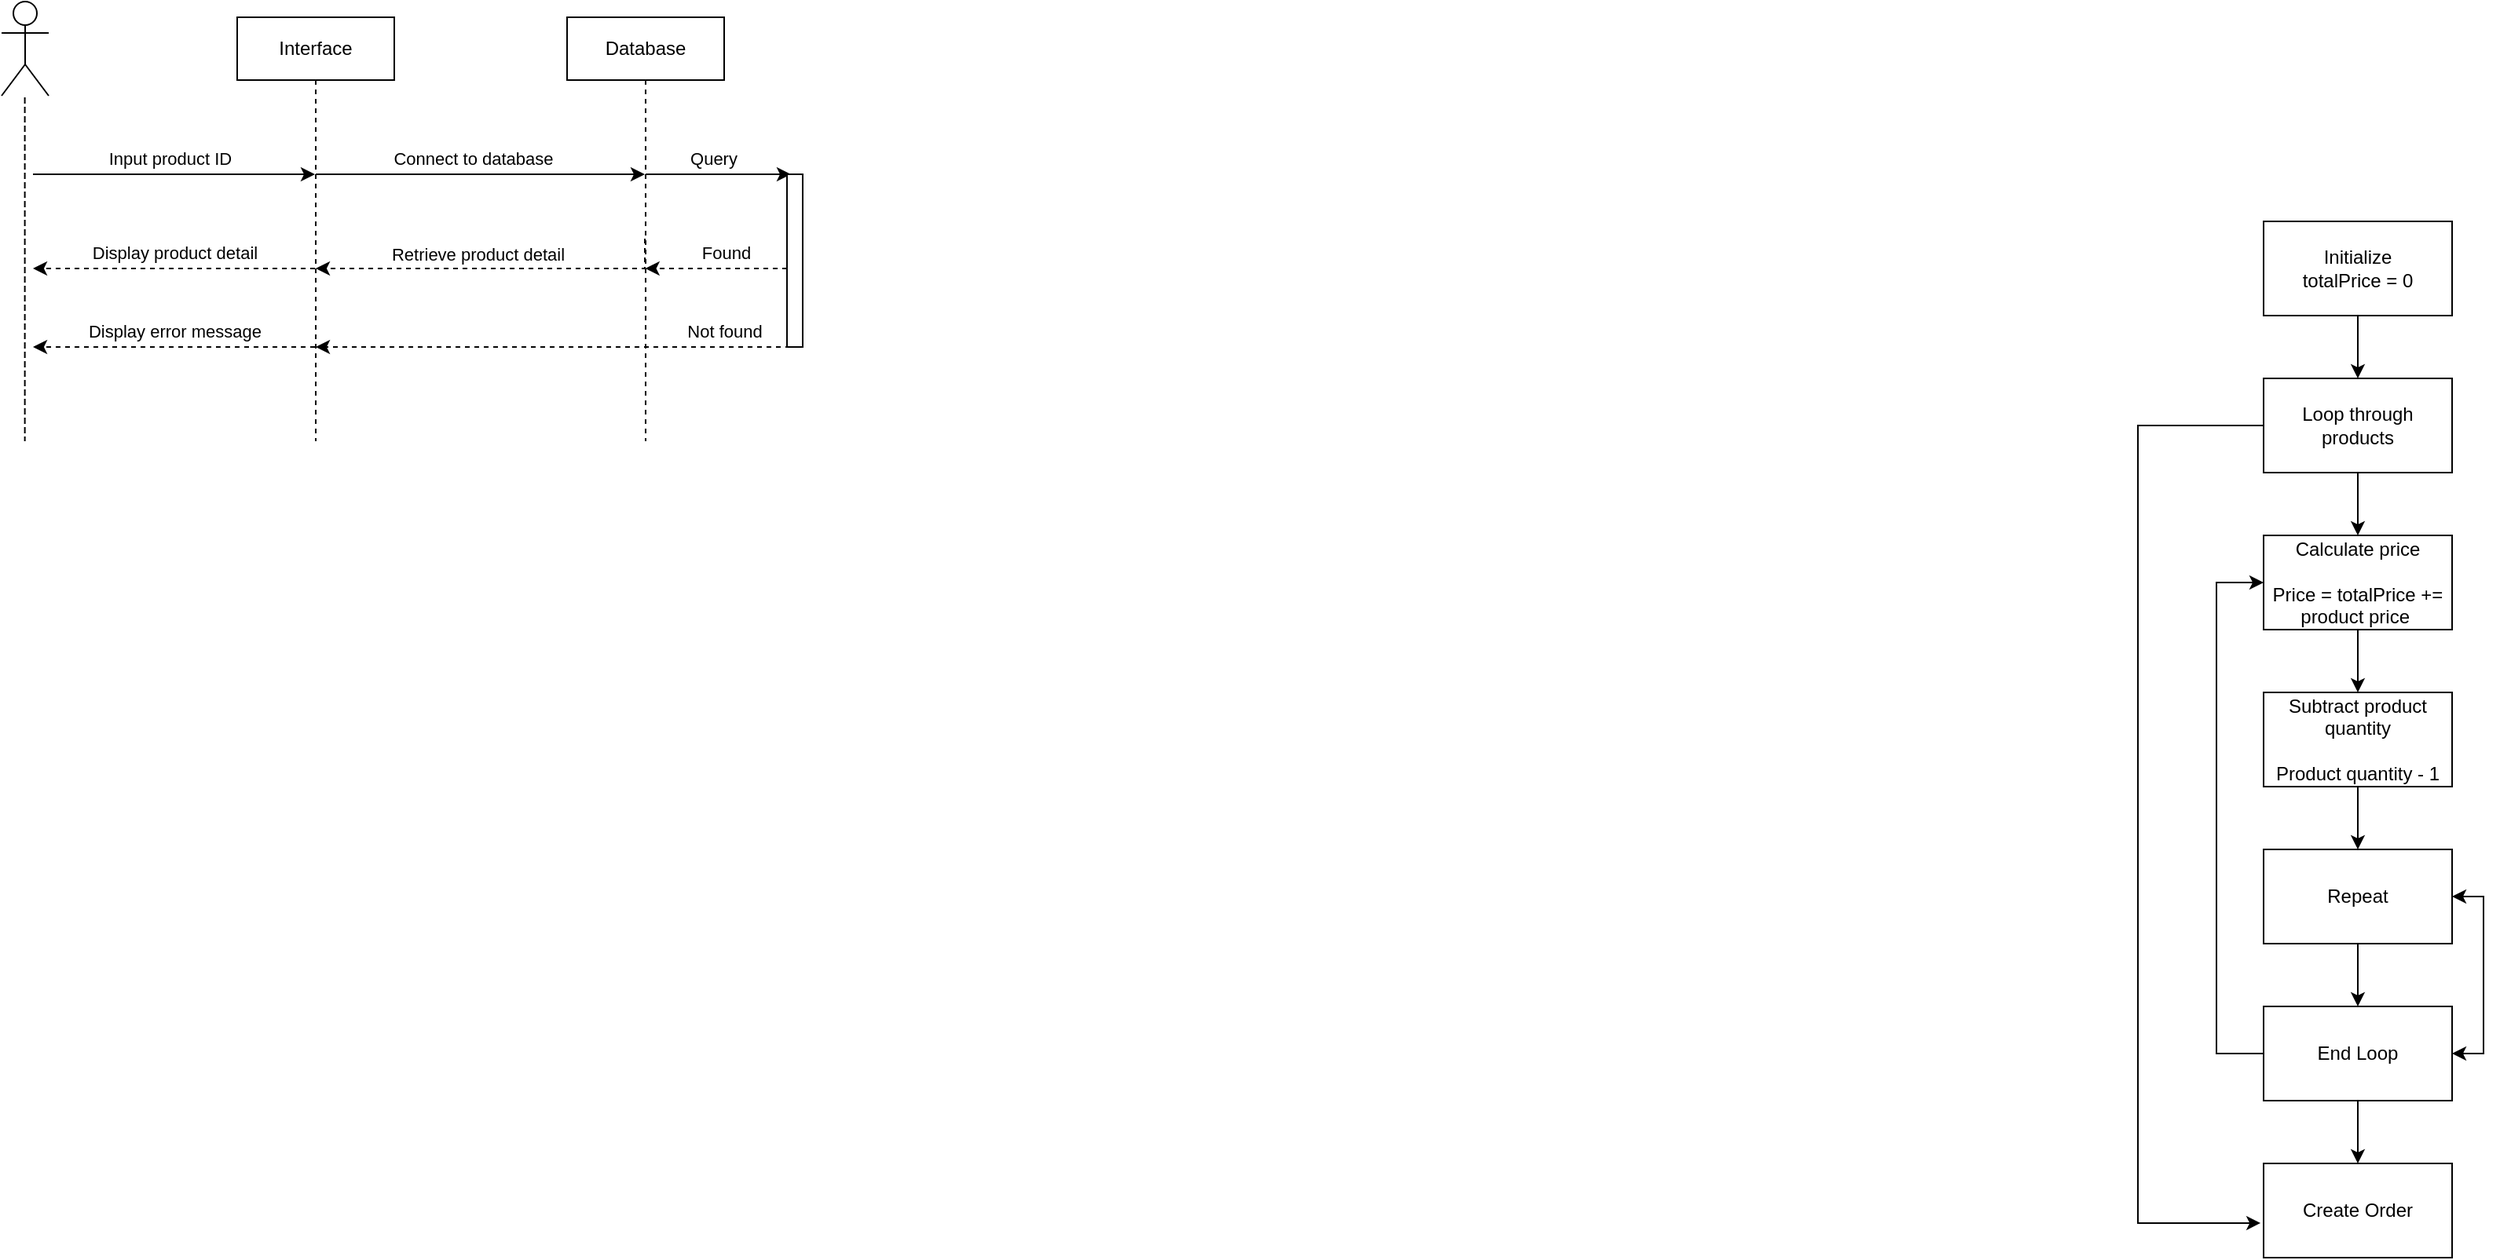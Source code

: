 <mxfile version="21.0.1" type="device"><diagram name="Page-1" id="2YBvvXClWsGukQMizWep"><mxGraphModel dx="1573" dy="2647" grid="1" gridSize="10" guides="1" tooltips="1" connect="1" arrows="1" fold="1" page="1" pageScale="1" pageWidth="850" pageHeight="1100" math="0" shadow="0"><root><mxCell id="0"/><mxCell id="1" parent="0"/><mxCell id="9uaVxFoVfmgOhaibGiBQ-79" style="edgeStyle=elbowEdgeStyle;rounded=0;orthogonalLoop=1;jettySize=auto;html=1;elbow=vertical;curved=0;dashed=1;endArrow=classic;endFill=1;" parent="1" source="aM9ryv3xv72pqoxQDRHE-1" edge="1"><mxGeometry relative="1" as="geometry"><mxPoint x="170" y="210" as="targetPoint"/></mxGeometry></mxCell><mxCell id="9uaVxFoVfmgOhaibGiBQ-80" value="Display product detail" style="edgeLabel;html=1;align=center;verticalAlign=middle;resizable=0;points=[];" parent="9uaVxFoVfmgOhaibGiBQ-79" vertex="1" connectable="0"><mxGeometry x="-0.138" y="1" relative="1" as="geometry"><mxPoint x="-12" y="-11" as="offset"/></mxGeometry></mxCell><mxCell id="aM9ryv3xv72pqoxQDRHE-1" value="Interface" style="shape=umlLifeline;perimeter=lifelinePerimeter;whiteSpace=wrap;html=1;container=0;dropTarget=0;collapsible=0;recursiveResize=0;outlineConnect=0;portConstraint=eastwest;newEdgeStyle={&quot;edgeStyle&quot;:&quot;elbowEdgeStyle&quot;,&quot;elbow&quot;:&quot;vertical&quot;,&quot;curved&quot;:0,&quot;rounded&quot;:0};" parent="1" vertex="1"><mxGeometry x="300" y="50" width="100" height="270" as="geometry"/></mxCell><mxCell id="9uaVxFoVfmgOhaibGiBQ-73" style="edgeStyle=elbowEdgeStyle;rounded=0;orthogonalLoop=1;jettySize=auto;html=1;elbow=vertical;curved=0;entryX=0.25;entryY=0;entryDx=0;entryDy=0;endArrow=classic;endFill=1;" parent="1" source="aM9ryv3xv72pqoxQDRHE-5" target="9uaVxFoVfmgOhaibGiBQ-61" edge="1"><mxGeometry relative="1" as="geometry"><Array as="points"><mxPoint x="620" y="150"/></Array></mxGeometry></mxCell><mxCell id="9uaVxFoVfmgOhaibGiBQ-74" value="Query" style="edgeLabel;html=1;align=center;verticalAlign=middle;resizable=0;points=[];" parent="9uaVxFoVfmgOhaibGiBQ-73" vertex="1" connectable="0"><mxGeometry x="-0.17" y="2" relative="1" as="geometry"><mxPoint x="4" y="-8" as="offset"/></mxGeometry></mxCell><mxCell id="9uaVxFoVfmgOhaibGiBQ-77" style="edgeStyle=elbowEdgeStyle;rounded=0;orthogonalLoop=1;jettySize=auto;html=1;elbow=vertical;curved=0;endArrow=classic;endFill=1;dashed=1;" parent="1" target="aM9ryv3xv72pqoxQDRHE-1" edge="1"><mxGeometry relative="1" as="geometry"><mxPoint x="559.5" y="191" as="sourcePoint"/><mxPoint x="349.833" y="191" as="targetPoint"/><Array as="points"><mxPoint x="540" y="210"/><mxPoint x="400" y="206"/><mxPoint x="550" y="246"/><mxPoint x="390" y="216"/><mxPoint x="540" y="266"/><mxPoint x="510" y="206"/></Array></mxGeometry></mxCell><mxCell id="9uaVxFoVfmgOhaibGiBQ-78" value="Retrieve product detail" style="edgeLabel;html=1;align=center;verticalAlign=middle;resizable=0;points=[];" parent="9uaVxFoVfmgOhaibGiBQ-77" vertex="1" connectable="0"><mxGeometry x="-0.276" y="-1" relative="1" as="geometry"><mxPoint x="-43" y="-8" as="offset"/></mxGeometry></mxCell><mxCell id="aM9ryv3xv72pqoxQDRHE-5" value="Database" style="shape=umlLifeline;perimeter=lifelinePerimeter;whiteSpace=wrap;html=1;container=0;dropTarget=0;collapsible=0;recursiveResize=0;outlineConnect=0;portConstraint=eastwest;newEdgeStyle={&quot;edgeStyle&quot;:&quot;elbowEdgeStyle&quot;,&quot;elbow&quot;:&quot;vertical&quot;,&quot;curved&quot;:0,&quot;rounded&quot;:0};" parent="1" vertex="1"><mxGeometry x="510" y="50" width="100" height="270" as="geometry"/></mxCell><mxCell id="9uaVxFoVfmgOhaibGiBQ-22" style="edgeStyle=orthogonalEdgeStyle;rounded=0;orthogonalLoop=1;jettySize=auto;html=1;dashed=1;endArrow=none;endFill=0;startArrow=none;" parent="1" edge="1"><mxGeometry relative="1" as="geometry"><mxPoint x="164.82" y="320" as="sourcePoint"/><mxPoint x="164.82" y="320" as="targetPoint"/><Array as="points"><mxPoint x="164.82" y="100"/><mxPoint x="164.82" y="100"/></Array></mxGeometry></mxCell><mxCell id="9uaVxFoVfmgOhaibGiBQ-3" value="" style="shape=umlActor;verticalLabelPosition=bottom;verticalAlign=top;html=1;outlineConnect=0;" parent="1" vertex="1"><mxGeometry x="150" y="40" width="30" height="60" as="geometry"/></mxCell><mxCell id="9uaVxFoVfmgOhaibGiBQ-7" style="edgeStyle=elbowEdgeStyle;rounded=0;orthogonalLoop=1;jettySize=auto;html=1;elbow=vertical;curved=0;" parent="1" source="aM9ryv3xv72pqoxQDRHE-1" target="aM9ryv3xv72pqoxQDRHE-5" edge="1"><mxGeometry relative="1" as="geometry"><mxPoint x="350.024" y="232" as="sourcePoint"/><mxPoint x="559.5" y="232" as="targetPoint"/><Array as="points"><mxPoint x="440" y="150"/><mxPoint x="400" y="130"/><mxPoint x="380" y="130"/><mxPoint x="500" y="140"/><mxPoint x="490" y="170"/><mxPoint x="490" y="250"/><mxPoint x="390" y="240"/><mxPoint x="380" y="170"/><mxPoint x="390" y="182"/><mxPoint x="520" y="282"/><mxPoint x="510" y="312"/><mxPoint x="510" y="182"/><mxPoint x="530" y="202"/><mxPoint x="520" y="202"/><mxPoint x="490" y="212"/><mxPoint x="400" y="212"/><mxPoint x="460" y="182"/></Array></mxGeometry></mxCell><mxCell id="9uaVxFoVfmgOhaibGiBQ-8" value="Connect to database" style="edgeLabel;html=1;align=center;verticalAlign=middle;resizable=0;points=[];" parent="9uaVxFoVfmgOhaibGiBQ-7" vertex="1" connectable="0"><mxGeometry x="-0.181" y="-1" relative="1" as="geometry"><mxPoint x="14" y="-11" as="offset"/></mxGeometry></mxCell><mxCell id="9uaVxFoVfmgOhaibGiBQ-23" style="edgeStyle=elbowEdgeStyle;rounded=0;orthogonalLoop=1;jettySize=auto;html=1;elbow=vertical;curved=0;endArrow=classic;endFill=1;" parent="1" target="aM9ryv3xv72pqoxQDRHE-1" edge="1"><mxGeometry relative="1" as="geometry"><mxPoint x="170" y="150.0" as="sourcePoint"/><Array as="points"><mxPoint x="290" y="150"/></Array></mxGeometry></mxCell><mxCell id="9uaVxFoVfmgOhaibGiBQ-24" value="Input product ID" style="edgeLabel;html=1;align=center;verticalAlign=middle;resizable=0;points=[];" parent="9uaVxFoVfmgOhaibGiBQ-23" vertex="1" connectable="0"><mxGeometry x="-0.033" relative="1" as="geometry"><mxPoint y="-10" as="offset"/></mxGeometry></mxCell><mxCell id="9uaVxFoVfmgOhaibGiBQ-59" style="edgeStyle=elbowEdgeStyle;rounded=0;orthogonalLoop=1;jettySize=auto;html=1;elbow=vertical;curved=0;dashed=1;endArrow=classic;endFill=1;" parent="1" source="aM9ryv3xv72pqoxQDRHE-1" edge="1"><mxGeometry relative="1" as="geometry"><mxPoint x="170" y="260" as="targetPoint"/><mxPoint x="349.5" y="219.667" as="sourcePoint"/><Array as="points"><mxPoint x="320" y="260"/><mxPoint x="300" y="240"/><mxPoint x="320" y="290"/><mxPoint x="220" y="270"/></Array></mxGeometry></mxCell><mxCell id="9uaVxFoVfmgOhaibGiBQ-60" value="Display error message" style="edgeLabel;html=1;align=center;verticalAlign=middle;resizable=0;points=[];" parent="9uaVxFoVfmgOhaibGiBQ-59" vertex="1" connectable="0"><mxGeometry x="-0.272" y="1" relative="1" as="geometry"><mxPoint x="-24" y="-11" as="offset"/></mxGeometry></mxCell><mxCell id="9uaVxFoVfmgOhaibGiBQ-76" style="edgeStyle=orthogonalEdgeStyle;rounded=0;orthogonalLoop=1;jettySize=auto;html=1;endArrow=classic;endFill=1;dashed=1;" parent="1" edge="1"><mxGeometry relative="1" as="geometry"><mxPoint x="650" y="210" as="sourcePoint"/><mxPoint x="559.833" y="210" as="targetPoint"/><Array as="points"><mxPoint x="590" y="210"/><mxPoint x="590" y="210"/></Array></mxGeometry></mxCell><mxCell id="9uaVxFoVfmgOhaibGiBQ-81" value="Found" style="edgeLabel;html=1;align=center;verticalAlign=middle;resizable=0;points=[];" parent="9uaVxFoVfmgOhaibGiBQ-76" vertex="1" connectable="0"><mxGeometry x="0.213" relative="1" as="geometry"><mxPoint x="15" y="-10" as="offset"/></mxGeometry></mxCell><mxCell id="9uaVxFoVfmgOhaibGiBQ-61" value="" style="rounded=0;whiteSpace=wrap;html=1;" parent="1" vertex="1"><mxGeometry x="650" y="150" width="10" height="110" as="geometry"/></mxCell><mxCell id="9uaVxFoVfmgOhaibGiBQ-82" style="edgeStyle=orthogonalEdgeStyle;rounded=0;orthogonalLoop=1;jettySize=auto;html=1;endArrow=classic;endFill=1;dashed=1;" parent="1" target="aM9ryv3xv72pqoxQDRHE-1" edge="1"><mxGeometry relative="1" as="geometry"><mxPoint x="650" y="240" as="sourcePoint"/><mxPoint x="559.833" y="240" as="targetPoint"/><Array as="points"><mxPoint x="650" y="260"/></Array></mxGeometry></mxCell><mxCell id="9uaVxFoVfmgOhaibGiBQ-83" value="Not found" style="edgeLabel;html=1;align=center;verticalAlign=middle;resizable=0;points=[];" parent="9uaVxFoVfmgOhaibGiBQ-82" vertex="1" connectable="0"><mxGeometry x="0.213" relative="1" as="geometry"><mxPoint x="134" y="-10" as="offset"/></mxGeometry></mxCell><mxCell id="9uaVxFoVfmgOhaibGiBQ-107" style="edgeStyle=orthogonalEdgeStyle;rounded=0;orthogonalLoop=1;jettySize=auto;html=1;entryX=0.5;entryY=0;entryDx=0;entryDy=0;endArrow=classic;endFill=1;" parent="1" source="9uaVxFoVfmgOhaibGiBQ-108" target="9uaVxFoVfmgOhaibGiBQ-111" edge="1"><mxGeometry relative="1" as="geometry"/></mxCell><mxCell id="9uaVxFoVfmgOhaibGiBQ-108" value="Initialize&lt;br&gt;totalPrice = 0" style="rounded=0;whiteSpace=wrap;html=1;" parent="1" vertex="1"><mxGeometry x="1590" y="180" width="120" height="60" as="geometry"/></mxCell><mxCell id="9uaVxFoVfmgOhaibGiBQ-109" style="edgeStyle=orthogonalEdgeStyle;rounded=0;orthogonalLoop=1;jettySize=auto;html=1;entryX=0.5;entryY=0;entryDx=0;entryDy=0;startArrow=none;startFill=0;endArrow=classic;endFill=1;" parent="1" source="9uaVxFoVfmgOhaibGiBQ-111" target="9uaVxFoVfmgOhaibGiBQ-114" edge="1"><mxGeometry relative="1" as="geometry"/></mxCell><mxCell id="9uaVxFoVfmgOhaibGiBQ-110" style="edgeStyle=orthogonalEdgeStyle;rounded=0;orthogonalLoop=1;jettySize=auto;html=1;startArrow=none;startFill=0;endArrow=classic;endFill=1;entryX=-0.016;entryY=0.633;entryDx=0;entryDy=0;entryPerimeter=0;" parent="1" source="9uaVxFoVfmgOhaibGiBQ-111" target="9uaVxFoVfmgOhaibGiBQ-122" edge="1"><mxGeometry relative="1" as="geometry"><mxPoint x="1510" y="750" as="targetPoint"/><Array as="points"><mxPoint x="1510" y="310"/><mxPoint x="1510" y="818"/></Array></mxGeometry></mxCell><mxCell id="9uaVxFoVfmgOhaibGiBQ-111" value="Loop through products" style="rounded=0;whiteSpace=wrap;html=1;" parent="1" vertex="1"><mxGeometry x="1590" y="280" width="120" height="60" as="geometry"/></mxCell><mxCell id="9uaVxFoVfmgOhaibGiBQ-112" style="edgeStyle=orthogonalEdgeStyle;rounded=0;orthogonalLoop=1;jettySize=auto;html=1;entryX=0.5;entryY=0;entryDx=0;entryDy=0;startArrow=none;startFill=0;endArrow=classic;endFill=1;" parent="1" source="9uaVxFoVfmgOhaibGiBQ-114" target="9uaVxFoVfmgOhaibGiBQ-116" edge="1"><mxGeometry relative="1" as="geometry"/></mxCell><mxCell id="9uaVxFoVfmgOhaibGiBQ-113" style="edgeStyle=orthogonalEdgeStyle;rounded=0;orthogonalLoop=1;jettySize=auto;html=1;entryX=0;entryY=0.5;entryDx=0;entryDy=0;startArrow=classic;startFill=1;endArrow=none;endFill=0;" parent="1" source="9uaVxFoVfmgOhaibGiBQ-114" target="9uaVxFoVfmgOhaibGiBQ-121" edge="1"><mxGeometry relative="1" as="geometry"><Array as="points"><mxPoint x="1560" y="410"/><mxPoint x="1560" y="710"/></Array></mxGeometry></mxCell><mxCell id="9uaVxFoVfmgOhaibGiBQ-114" value="Calculate price&lt;br&gt;&lt;br&gt;Price = totalPrice += product price&amp;nbsp;" style="rounded=0;whiteSpace=wrap;html=1;" parent="1" vertex="1"><mxGeometry x="1590" y="380" width="120" height="60" as="geometry"/></mxCell><mxCell id="9uaVxFoVfmgOhaibGiBQ-115" style="edgeStyle=orthogonalEdgeStyle;rounded=0;orthogonalLoop=1;jettySize=auto;html=1;entryX=0.5;entryY=0;entryDx=0;entryDy=0;startArrow=none;startFill=0;endArrow=classic;endFill=1;" parent="1" source="9uaVxFoVfmgOhaibGiBQ-116" target="9uaVxFoVfmgOhaibGiBQ-118" edge="1"><mxGeometry relative="1" as="geometry"/></mxCell><mxCell id="9uaVxFoVfmgOhaibGiBQ-116" value="Subtract product quantity&lt;br&gt;&lt;br&gt;Product quantity - 1" style="rounded=0;whiteSpace=wrap;html=1;" parent="1" vertex="1"><mxGeometry x="1590" y="480" width="120" height="60" as="geometry"/></mxCell><mxCell id="9uaVxFoVfmgOhaibGiBQ-117" style="edgeStyle=orthogonalEdgeStyle;rounded=0;orthogonalLoop=1;jettySize=auto;html=1;entryX=0.5;entryY=0;entryDx=0;entryDy=0;startArrow=none;startFill=0;endArrow=classic;endFill=1;" parent="1" source="9uaVxFoVfmgOhaibGiBQ-118" target="9uaVxFoVfmgOhaibGiBQ-121" edge="1"><mxGeometry relative="1" as="geometry"/></mxCell><mxCell id="9uaVxFoVfmgOhaibGiBQ-118" value="Repeat" style="rounded=0;whiteSpace=wrap;html=1;" parent="1" vertex="1"><mxGeometry x="1590" y="580" width="120" height="60" as="geometry"/></mxCell><mxCell id="9uaVxFoVfmgOhaibGiBQ-119" style="edgeStyle=orthogonalEdgeStyle;rounded=0;orthogonalLoop=1;jettySize=auto;html=1;entryX=1;entryY=0.5;entryDx=0;entryDy=0;endArrow=classic;endFill=1;exitX=1;exitY=0.5;exitDx=0;exitDy=0;startArrow=classic;startFill=1;" parent="1" source="9uaVxFoVfmgOhaibGiBQ-121" target="9uaVxFoVfmgOhaibGiBQ-118" edge="1"><mxGeometry relative="1" as="geometry"/></mxCell><mxCell id="9uaVxFoVfmgOhaibGiBQ-120" value="" style="edgeStyle=orthogonalEdgeStyle;rounded=0;orthogonalLoop=1;jettySize=auto;html=1;startArrow=none;startFill=0;endArrow=classic;endFill=1;" parent="1" source="9uaVxFoVfmgOhaibGiBQ-121" target="9uaVxFoVfmgOhaibGiBQ-122" edge="1"><mxGeometry relative="1" as="geometry"/></mxCell><mxCell id="9uaVxFoVfmgOhaibGiBQ-121" value="End Loop" style="rounded=0;whiteSpace=wrap;html=1;" parent="1" vertex="1"><mxGeometry x="1590" y="680" width="120" height="60" as="geometry"/></mxCell><mxCell id="9uaVxFoVfmgOhaibGiBQ-122" value="Create Order" style="rounded=0;whiteSpace=wrap;html=1;" parent="1" vertex="1"><mxGeometry x="1590" y="780" width="120" height="60" as="geometry"/></mxCell></root></mxGraphModel></diagram></mxfile>